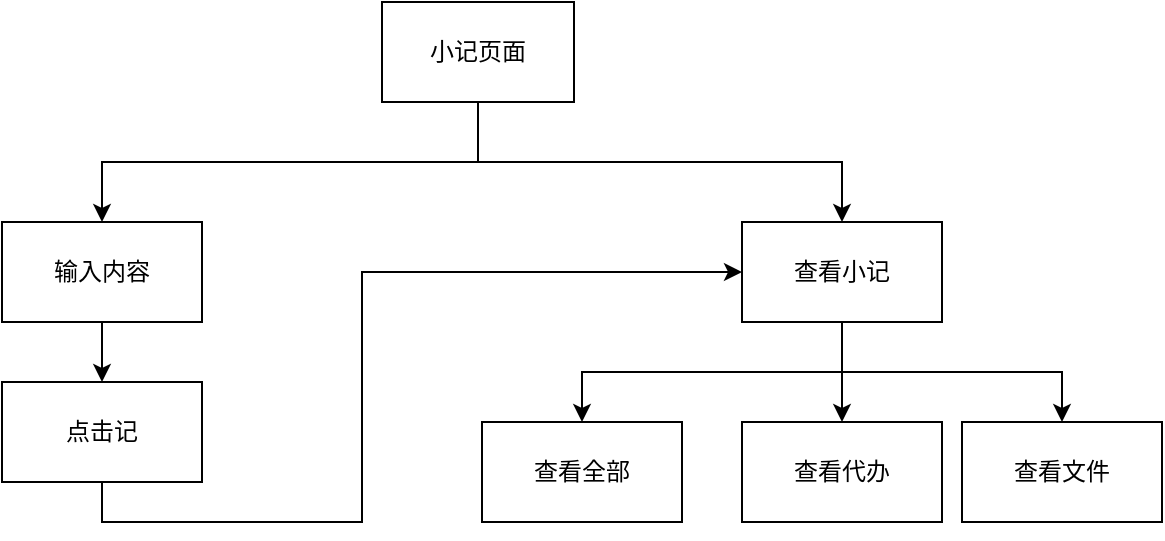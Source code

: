 <mxfile version="14.8.2" type="device"><diagram id="u3wSvlKtwCQb_jhtZblD" name="Page-1"><mxGraphModel dx="1038" dy="577" grid="1" gridSize="10" guides="1" tooltips="1" connect="1" arrows="1" fold="1" page="1" pageScale="1" pageWidth="827" pageHeight="1169" background="#ffffff" math="0" shadow="0"><root><mxCell id="0"/><mxCell id="1" parent="0"/><mxCell id="EeCzZlyDmP-YcvO0c3kU-9" style="edgeStyle=orthogonalEdgeStyle;rounded=0;orthogonalLoop=1;jettySize=auto;html=1;exitX=0.5;exitY=1;exitDx=0;exitDy=0;entryX=0.5;entryY=0;entryDx=0;entryDy=0;" edge="1" parent="1" source="EeCzZlyDmP-YcvO0c3kU-1" target="EeCzZlyDmP-YcvO0c3kU-7"><mxGeometry relative="1" as="geometry"/></mxCell><mxCell id="EeCzZlyDmP-YcvO0c3kU-11" style="edgeStyle=orthogonalEdgeStyle;rounded=0;orthogonalLoop=1;jettySize=auto;html=1;exitX=0.5;exitY=1;exitDx=0;exitDy=0;" edge="1" parent="1" source="EeCzZlyDmP-YcvO0c3kU-1" target="EeCzZlyDmP-YcvO0c3kU-2"><mxGeometry relative="1" as="geometry"/></mxCell><mxCell id="EeCzZlyDmP-YcvO0c3kU-1" value="小记页面" style="rounded=0;whiteSpace=wrap;html=1;" vertex="1" parent="1"><mxGeometry x="330" y="100" width="96" height="50" as="geometry"/></mxCell><mxCell id="EeCzZlyDmP-YcvO0c3kU-12" style="edgeStyle=orthogonalEdgeStyle;rounded=0;orthogonalLoop=1;jettySize=auto;html=1;exitX=0.5;exitY=1;exitDx=0;exitDy=0;entryX=0.5;entryY=0;entryDx=0;entryDy=0;" edge="1" parent="1" source="EeCzZlyDmP-YcvO0c3kU-2" target="EeCzZlyDmP-YcvO0c3kU-3"><mxGeometry relative="1" as="geometry"/></mxCell><mxCell id="EeCzZlyDmP-YcvO0c3kU-14" style="edgeStyle=orthogonalEdgeStyle;rounded=0;orthogonalLoop=1;jettySize=auto;html=1;exitX=0.5;exitY=1;exitDx=0;exitDy=0;" edge="1" parent="1" source="EeCzZlyDmP-YcvO0c3kU-2" target="EeCzZlyDmP-YcvO0c3kU-4"><mxGeometry relative="1" as="geometry"/></mxCell><mxCell id="EeCzZlyDmP-YcvO0c3kU-15" style="edgeStyle=orthogonalEdgeStyle;rounded=0;orthogonalLoop=1;jettySize=auto;html=1;exitX=0.5;exitY=1;exitDx=0;exitDy=0;entryX=0.5;entryY=0;entryDx=0;entryDy=0;" edge="1" parent="1" source="EeCzZlyDmP-YcvO0c3kU-2" target="EeCzZlyDmP-YcvO0c3kU-5"><mxGeometry relative="1" as="geometry"/></mxCell><mxCell id="EeCzZlyDmP-YcvO0c3kU-2" value="查看小记" style="rounded=0;whiteSpace=wrap;html=1;" vertex="1" parent="1"><mxGeometry x="510" y="210" width="100" height="50" as="geometry"/></mxCell><mxCell id="EeCzZlyDmP-YcvO0c3kU-3" value="查看全部" style="rounded=0;whiteSpace=wrap;html=1;" vertex="1" parent="1"><mxGeometry x="380" y="310" width="100" height="50" as="geometry"/></mxCell><mxCell id="EeCzZlyDmP-YcvO0c3kU-4" value="查看代办" style="rounded=0;whiteSpace=wrap;html=1;" vertex="1" parent="1"><mxGeometry x="510" y="310" width="100" height="50" as="geometry"/></mxCell><mxCell id="EeCzZlyDmP-YcvO0c3kU-5" value="查看文件" style="rounded=0;whiteSpace=wrap;html=1;" vertex="1" parent="1"><mxGeometry x="620" y="310" width="100" height="50" as="geometry"/></mxCell><mxCell id="EeCzZlyDmP-YcvO0c3kU-10" style="edgeStyle=orthogonalEdgeStyle;rounded=0;orthogonalLoop=1;jettySize=auto;html=1;exitX=0.5;exitY=1;exitDx=0;exitDy=0;entryX=0.5;entryY=0;entryDx=0;entryDy=0;" edge="1" parent="1" source="EeCzZlyDmP-YcvO0c3kU-7" target="EeCzZlyDmP-YcvO0c3kU-8"><mxGeometry relative="1" as="geometry"/></mxCell><mxCell id="EeCzZlyDmP-YcvO0c3kU-7" value="输入内容" style="rounded=0;whiteSpace=wrap;html=1;" vertex="1" parent="1"><mxGeometry x="140" y="210" width="100" height="50" as="geometry"/></mxCell><mxCell id="EeCzZlyDmP-YcvO0c3kU-16" style="edgeStyle=orthogonalEdgeStyle;rounded=0;orthogonalLoop=1;jettySize=auto;html=1;exitX=0.5;exitY=1;exitDx=0;exitDy=0;entryX=0;entryY=0.5;entryDx=0;entryDy=0;" edge="1" parent="1" source="EeCzZlyDmP-YcvO0c3kU-8" target="EeCzZlyDmP-YcvO0c3kU-2"><mxGeometry relative="1" as="geometry"><Array as="points"><mxPoint x="190" y="360"/><mxPoint x="320" y="360"/><mxPoint x="320" y="235"/></Array></mxGeometry></mxCell><mxCell id="EeCzZlyDmP-YcvO0c3kU-8" value="点击记" style="rounded=0;whiteSpace=wrap;html=1;" vertex="1" parent="1"><mxGeometry x="140" y="290" width="100" height="50" as="geometry"/></mxCell></root></mxGraphModel></diagram></mxfile>